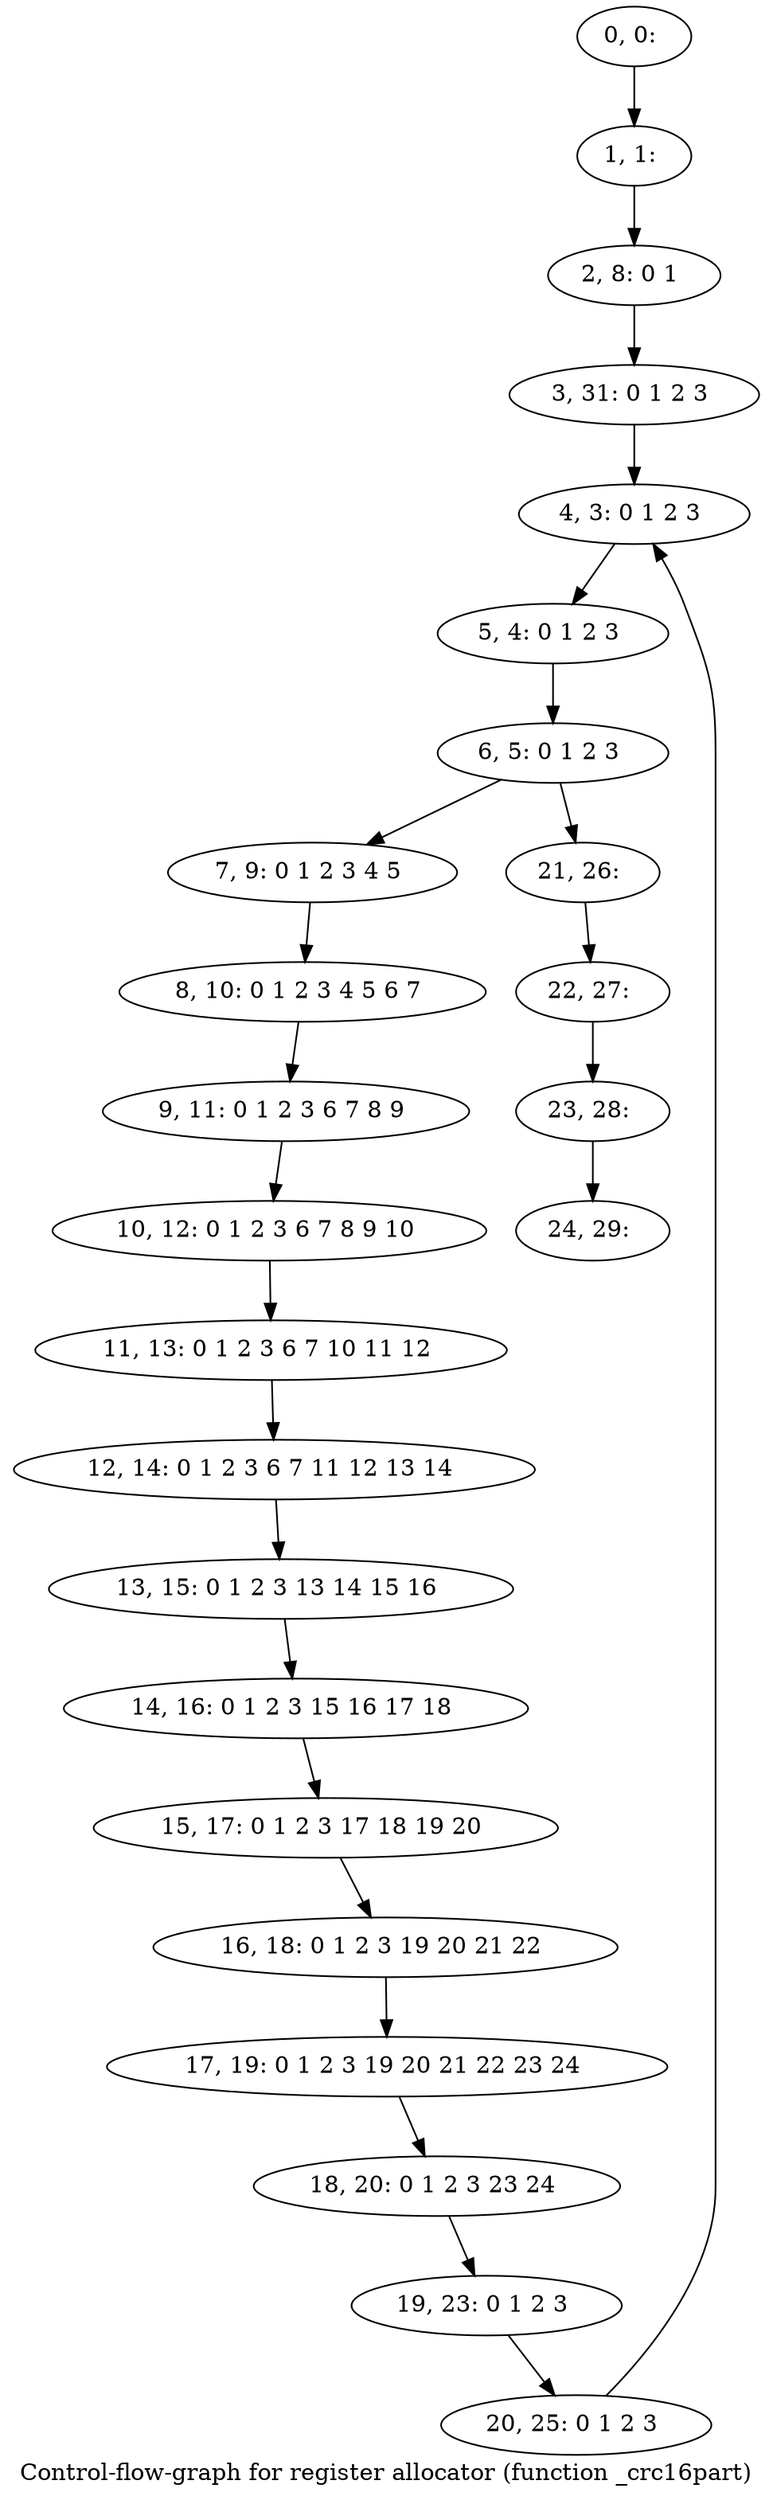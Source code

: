 digraph G {
graph [label="Control-flow-graph for register allocator (function _crc16part)"]
0[label="0, 0: "];
1[label="1, 1: "];
2[label="2, 8: 0 1 "];
3[label="3, 31: 0 1 2 3 "];
4[label="4, 3: 0 1 2 3 "];
5[label="5, 4: 0 1 2 3 "];
6[label="6, 5: 0 1 2 3 "];
7[label="7, 9: 0 1 2 3 4 5 "];
8[label="8, 10: 0 1 2 3 4 5 6 7 "];
9[label="9, 11: 0 1 2 3 6 7 8 9 "];
10[label="10, 12: 0 1 2 3 6 7 8 9 10 "];
11[label="11, 13: 0 1 2 3 6 7 10 11 12 "];
12[label="12, 14: 0 1 2 3 6 7 11 12 13 14 "];
13[label="13, 15: 0 1 2 3 13 14 15 16 "];
14[label="14, 16: 0 1 2 3 15 16 17 18 "];
15[label="15, 17: 0 1 2 3 17 18 19 20 "];
16[label="16, 18: 0 1 2 3 19 20 21 22 "];
17[label="17, 19: 0 1 2 3 19 20 21 22 23 24 "];
18[label="18, 20: 0 1 2 3 23 24 "];
19[label="19, 23: 0 1 2 3 "];
20[label="20, 25: 0 1 2 3 "];
21[label="21, 26: "];
22[label="22, 27: "];
23[label="23, 28: "];
24[label="24, 29: "];
0->1 ;
1->2 ;
2->3 ;
3->4 ;
4->5 ;
5->6 ;
6->7 ;
6->21 ;
7->8 ;
8->9 ;
9->10 ;
10->11 ;
11->12 ;
12->13 ;
13->14 ;
14->15 ;
15->16 ;
16->17 ;
17->18 ;
18->19 ;
19->20 ;
20->4 ;
21->22 ;
22->23 ;
23->24 ;
}
